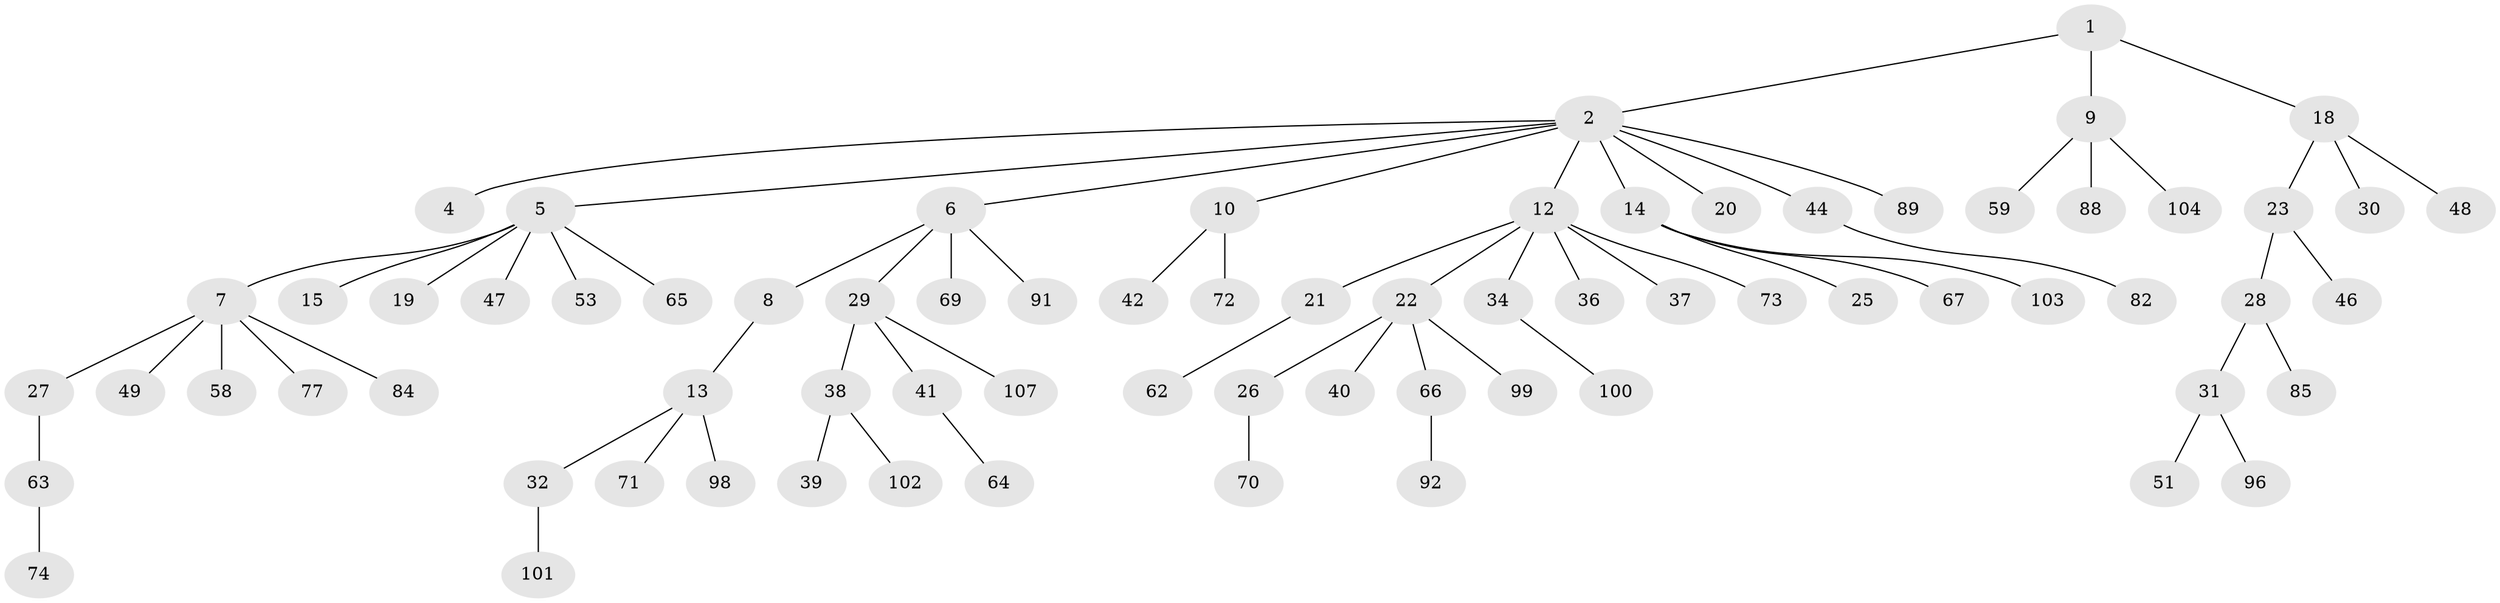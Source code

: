 // original degree distribution, {3: 0.06542056074766354, 9: 0.009345794392523364, 1: 0.514018691588785, 7: 0.009345794392523364, 5: 0.056074766355140186, 2: 0.2803738317757009, 4: 0.056074766355140186, 6: 0.009345794392523364}
// Generated by graph-tools (version 1.1) at 2025/42/03/06/25 10:42:06]
// undirected, 73 vertices, 72 edges
graph export_dot {
graph [start="1"]
  node [color=gray90,style=filled];
  1;
  2 [super="+3"];
  4;
  5 [super="+11"];
  6 [super="+54"];
  7 [super="+17"];
  8;
  9 [super="+68"];
  10 [super="+50"];
  12 [super="+16"];
  13 [super="+61"];
  14 [super="+94"];
  15 [super="+24"];
  18 [super="+75"];
  19;
  20;
  21 [super="+43"];
  22 [super="+33"];
  23 [super="+35"];
  25;
  26 [super="+52"];
  27 [super="+78"];
  28 [super="+83"];
  29 [super="+55"];
  30 [super="+76"];
  31 [super="+60"];
  32;
  34 [super="+45"];
  36 [super="+79"];
  37 [super="+56"];
  38 [super="+57"];
  39;
  40 [super="+87"];
  41 [super="+90"];
  42 [super="+97"];
  44;
  46;
  47;
  48;
  49;
  51;
  53 [super="+93"];
  58;
  59;
  62;
  63;
  64;
  65;
  66;
  67;
  69 [super="+86"];
  70;
  71 [super="+105"];
  72;
  73 [super="+80"];
  74 [super="+81"];
  77;
  82;
  84;
  85;
  88;
  89;
  91;
  92 [super="+95"];
  96;
  98;
  99;
  100 [super="+106"];
  101;
  102;
  103;
  104;
  107;
  1 -- 2;
  1 -- 9;
  1 -- 18;
  2 -- 5;
  2 -- 6;
  2 -- 10;
  2 -- 12;
  2 -- 14;
  2 -- 20;
  2 -- 44;
  2 -- 89;
  2 -- 4;
  5 -- 7;
  5 -- 15;
  5 -- 19;
  5 -- 47;
  5 -- 65;
  5 -- 53;
  6 -- 8;
  6 -- 29;
  6 -- 91;
  6 -- 69;
  7 -- 77;
  7 -- 49;
  7 -- 84;
  7 -- 58;
  7 -- 27;
  8 -- 13;
  9 -- 59;
  9 -- 104;
  9 -- 88;
  10 -- 42;
  10 -- 72;
  12 -- 21;
  12 -- 73;
  12 -- 34;
  12 -- 36;
  12 -- 37;
  12 -- 22;
  13 -- 32;
  13 -- 71;
  13 -- 98;
  14 -- 25;
  14 -- 67;
  14 -- 103;
  18 -- 23;
  18 -- 30;
  18 -- 48;
  21 -- 62;
  22 -- 26;
  22 -- 40;
  22 -- 66;
  22 -- 99;
  23 -- 28;
  23 -- 46;
  26 -- 70;
  27 -- 63;
  28 -- 31;
  28 -- 85;
  29 -- 38;
  29 -- 41;
  29 -- 107;
  31 -- 51;
  31 -- 96;
  32 -- 101;
  34 -- 100;
  38 -- 39;
  38 -- 102;
  41 -- 64;
  44 -- 82;
  63 -- 74;
  66 -- 92;
}
